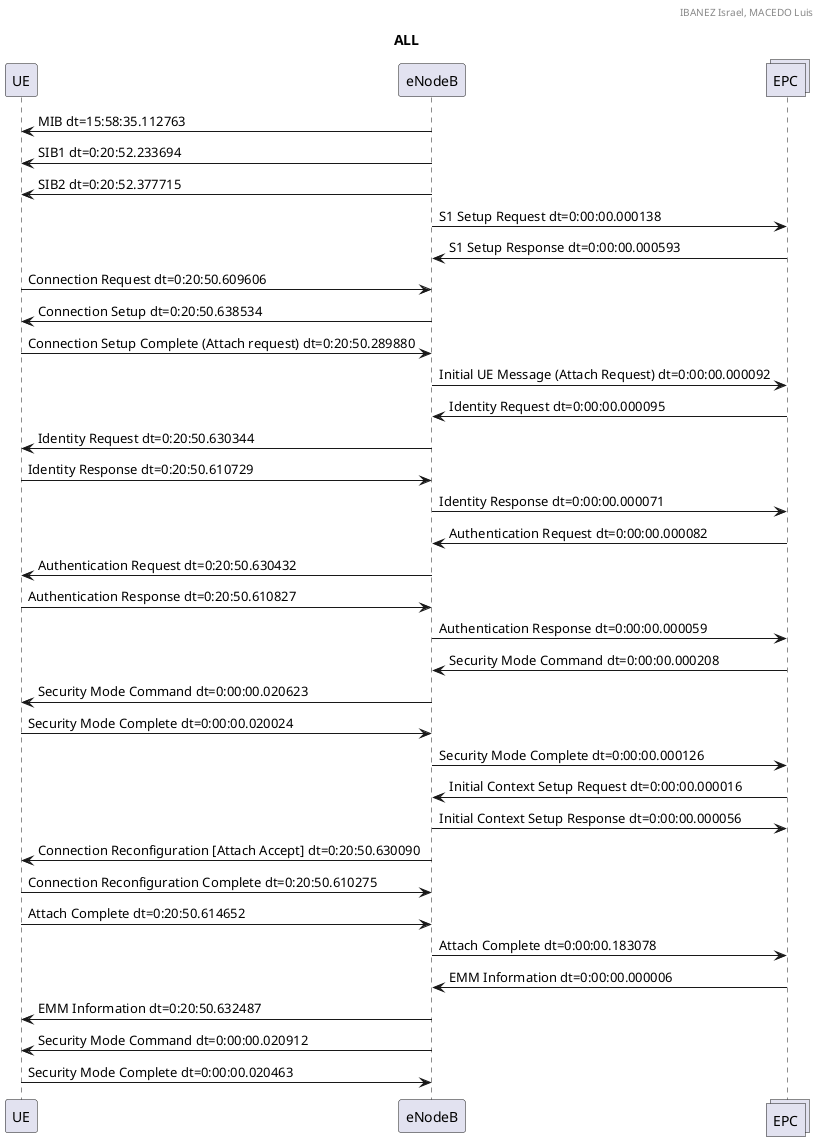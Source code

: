 @startuml 
header IBANEZ Israel, MACEDO Luis 
title ALL
participant UE
participant eNodeB
collections EPC
eNodeB -> UE: MIB dt=15:58:35.112763
eNodeB -> UE: SIB1 dt=0:20:52.233694
eNodeB -> UE: SIB2 dt=0:20:52.377715
eNodeB -> EPC: S1 Setup Request dt=0:00:00.000138
EPC -> eNodeB: S1 Setup Response dt=0:00:00.000593
UE -> eNodeB: Connection Request dt=0:20:50.609606
eNodeB -> UE: Connection Setup dt=0:20:50.638534
UE -> eNodeB: Connection Setup Complete (Attach request) dt=0:20:50.289880
eNodeB -> EPC: Initial UE Message (Attach Request) dt=0:00:00.000092
EPC -> eNodeB: Identity Request dt=0:00:00.000095
eNodeB -> UE: Identity Request dt=0:20:50.630344
UE -> eNodeB: Identity Response dt=0:20:50.610729
eNodeB -> EPC: Identity Response dt=0:00:00.000071
EPC -> eNodeB: Authentication Request dt=0:00:00.000082
eNodeB -> UE: Authentication Request dt=0:20:50.630432
UE -> eNodeB: Authentication Response dt=0:20:50.610827
eNodeB -> EPC: Authentication Response dt=0:00:00.000059
EPC -> eNodeB: Security Mode Command dt=0:00:00.000208
eNodeB -> UE: Security Mode Command dt=0:00:00.020623
UE -> eNodeB: Security Mode Complete dt=0:00:00.020024
eNodeB -> EPC: Security Mode Complete dt=0:00:00.000126
EPC -> eNodeB: Initial Context Setup Request dt=0:00:00.000016
eNodeB -> EPC: Initial Context Setup Response dt=0:00:00.000056
eNodeB -> UE: Connection Reconfiguration [Attach Accept] dt=0:20:50.630090
UE -> eNodeB: Connection Reconfiguration Complete dt=0:20:50.610275
UE -> eNodeB: Attach Complete dt=0:20:50.614652
eNodeB -> EPC: Attach Complete dt=0:00:00.183078
EPC -> eNodeB: EMM Information dt=0:00:00.000006
eNodeB -> UE: EMM Information dt=0:20:50.632487
eNodeB -> UE: Security Mode Command dt=0:00:00.020912
UE -> eNodeB: Security Mode Complete dt=0:00:00.020463
@enduml
